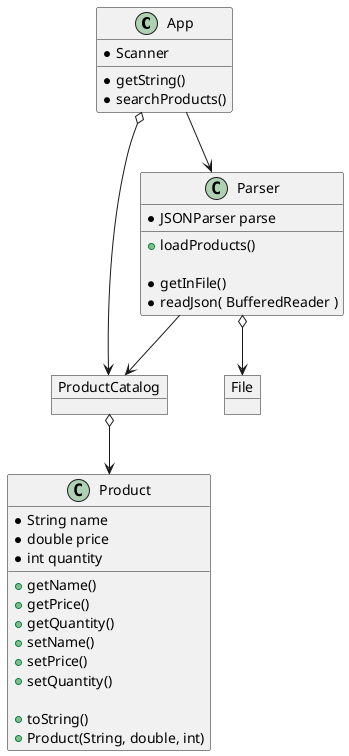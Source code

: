 @startuml
'https://plantuml.com/class-diagram

class App {
    *Scanner

    *getString()
    *searchProducts()
}
class Parser {
    *JSONParser parse

    +loadProducts()

    *getInFile()
    *readJson( BufferedReader )
}

class Product {
    *String name
    *double price
    *int quantity

    +getName()
    +getPrice()
    +getQuantity()
    +setName()
    +setPrice()
    +setQuantity()

    +toString()
    +Product(String, double, int)
}
object ProductCatalog
object File

App --> Parser
Parser o--> File
Parser --> ProductCatalog
ProductCatalog o--> Product
App o--> ProductCatalog

@enduml